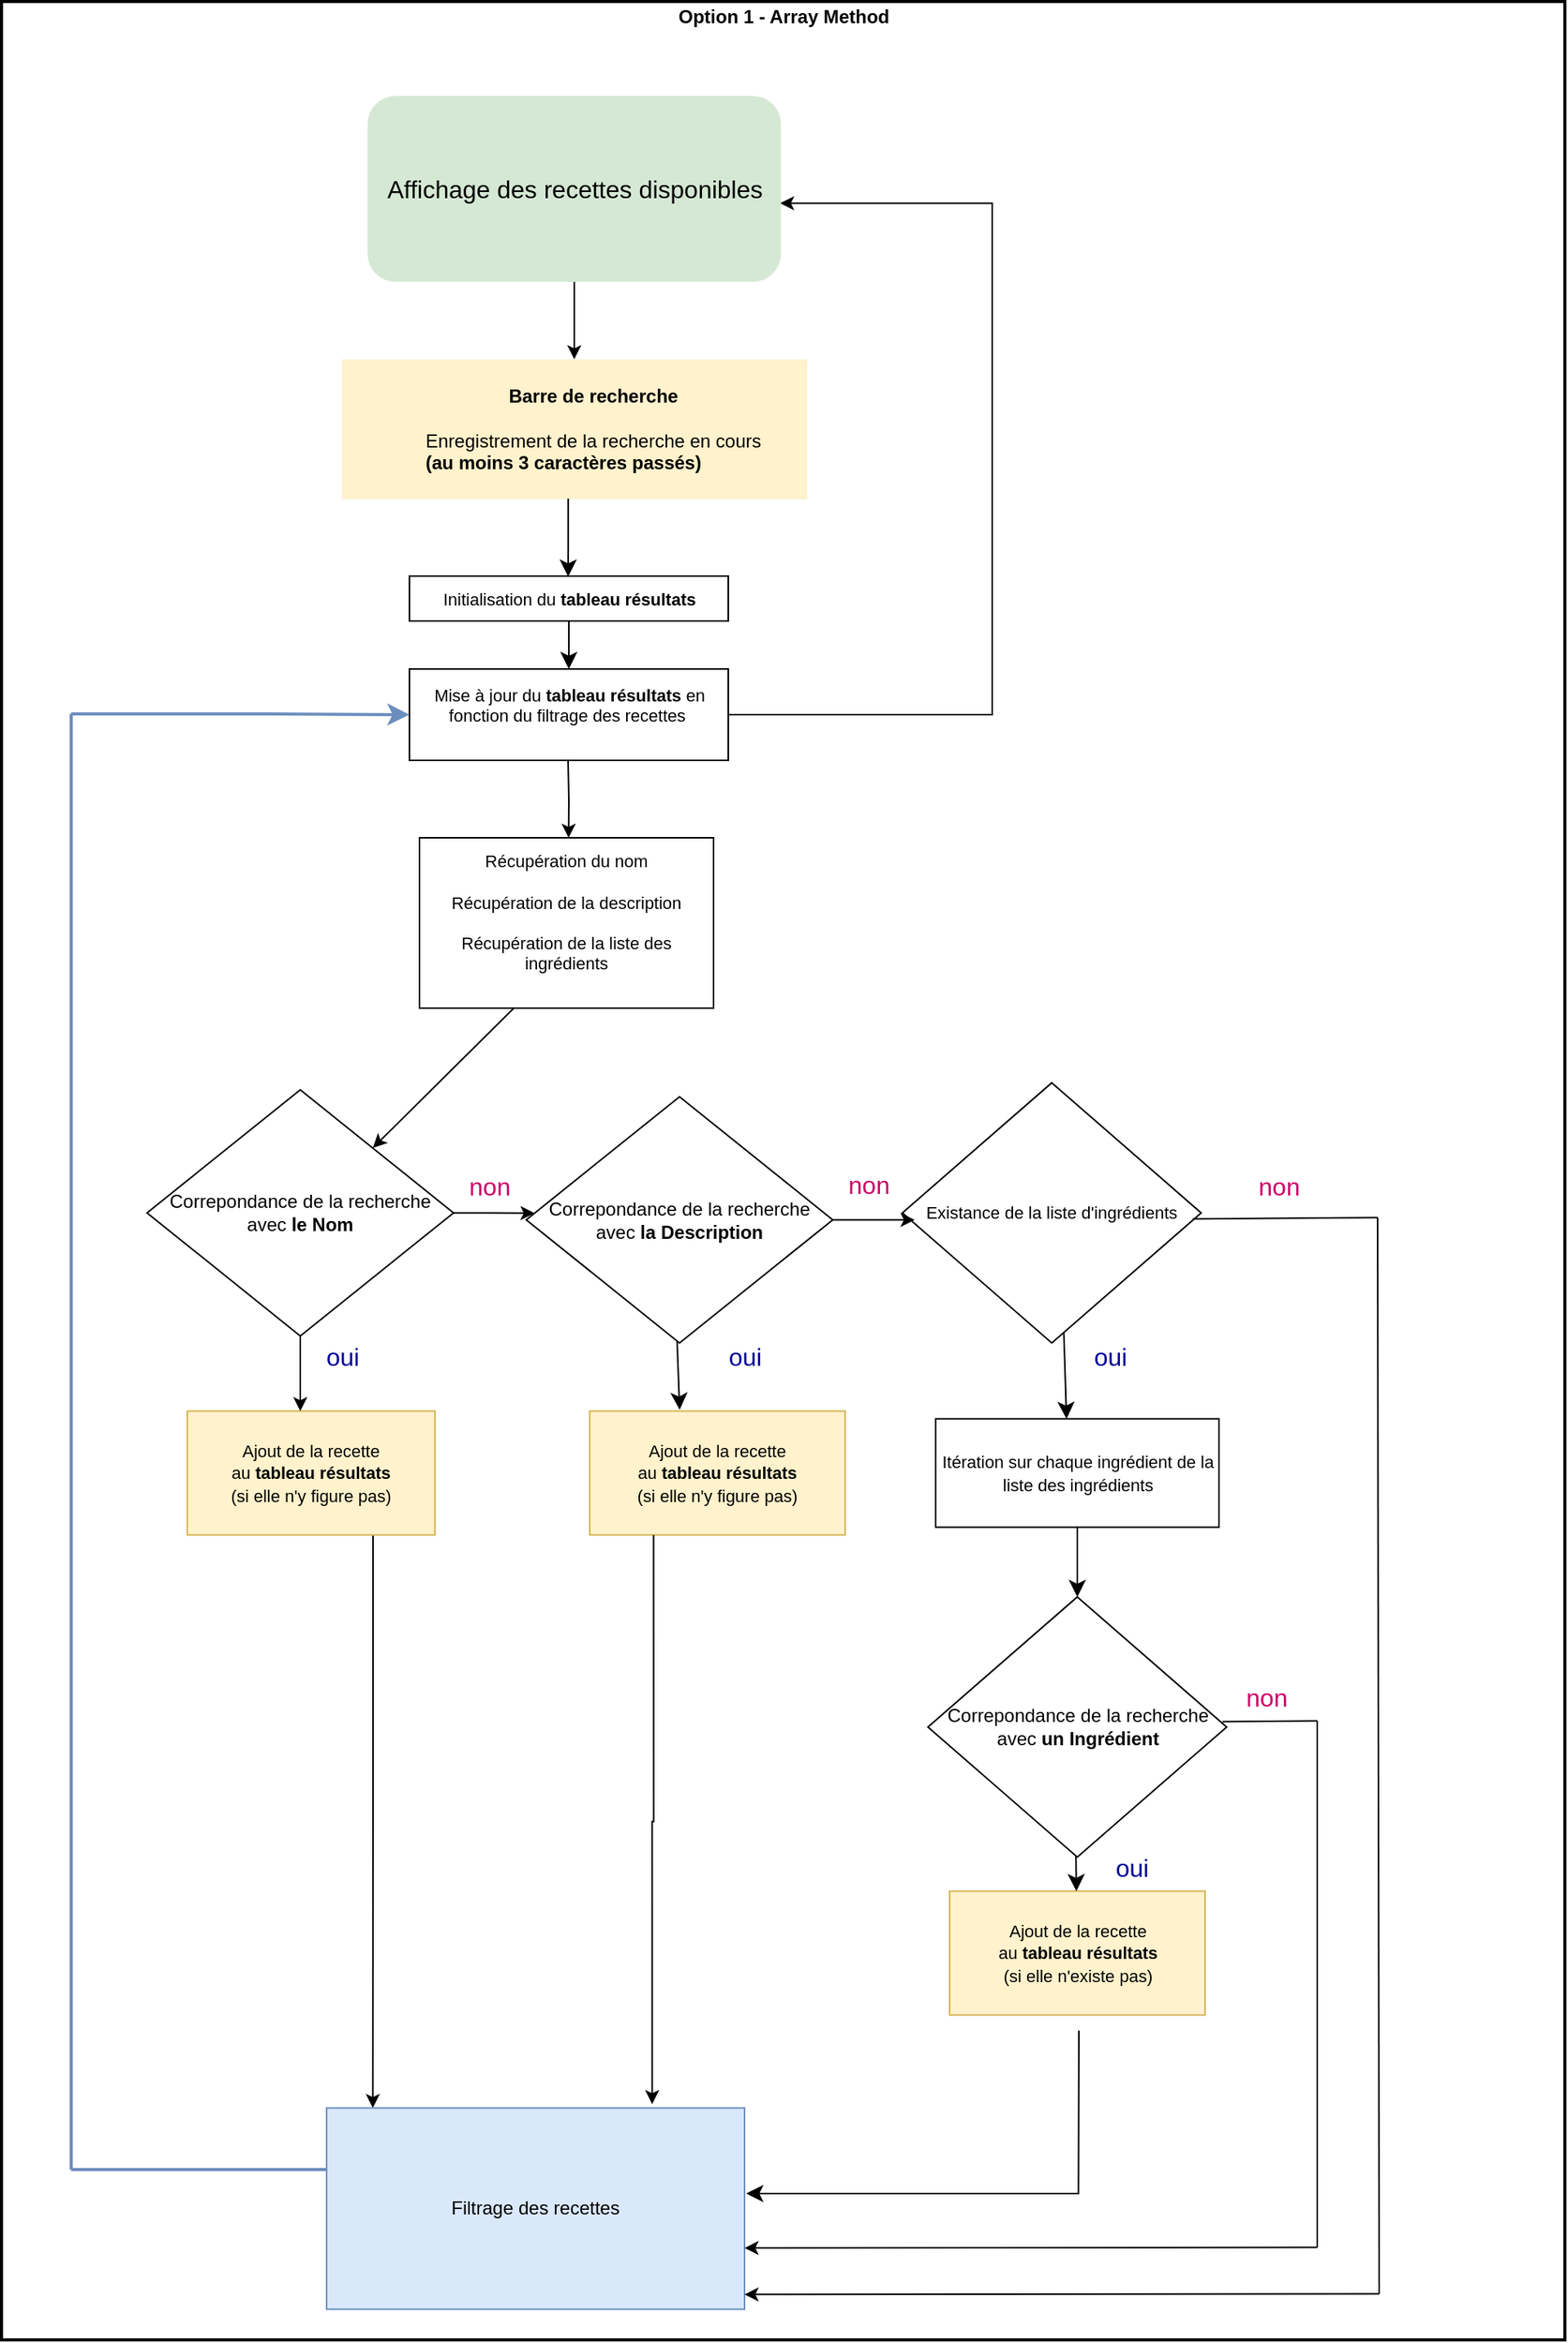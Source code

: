 <mxfile version="24.7.14">
  <diagram name="Page-1" id="KmGVy_kBPqpLW0AQKFqx">
    <mxGraphModel dx="2855" dy="1671" grid="1" gridSize="10" guides="1" tooltips="1" connect="1" arrows="1" fold="1" page="1" pageScale="1" pageWidth="1169" pageHeight="827" math="0" shadow="0">
      <root>
        <mxCell id="0" />
        <mxCell id="1" parent="0" />
        <mxCell id="O-lyJpqK40S3YLU1jmWo-1" value="Option 1 - Array Method" style="swimlane;html=1;startSize=20;horizontal=1;containerType=tree;glass=0;swimlaneLine=0;rounded=0;strokeColor=default;strokeWidth=2;" parent="1" vertex="1">
          <mxGeometry x="-1000" y="-740" width="1010" height="1510" as="geometry" />
        </mxCell>
        <UserObject label="&lt;div align=&quot;center&quot;&gt;Barre de recherche&lt;/div&gt;&lt;div&gt;&lt;br&gt;&lt;/div&gt;&lt;div&gt;&lt;span style=&quot;font-weight: normal;&quot;&gt;Enregistrement de la recherche en cours&lt;/span&gt;&lt;br&gt;&lt;/div&gt;(au moins 3 caractères passés)" name="" position="" location="" email="" id="O-lyJpqK40S3YLU1jmWo-2">
          <mxCell style="label;whiteSpace=wrap;html=1;rounded=0;glass=0;treeMoving=1;treeFolding=1;fillColor=#fff2cc;strokeColor=#d6b656;strokeWidth=0;" parent="O-lyJpqK40S3YLU1jmWo-1" vertex="1">
            <mxGeometry x="220" y="231" width="300" height="90" as="geometry" />
          </mxCell>
        </UserObject>
        <mxCell id="O-lyJpqK40S3YLU1jmWo-4" value="&lt;div style=&quot;font-size: 11px;&quot;&gt;&lt;font style=&quot;font-size: 11px;&quot;&gt;Récupération du nom&lt;/font&gt;&lt;/div&gt;&lt;div style=&quot;font-size: 11px;&quot;&gt;&lt;font style=&quot;font-size: 11px;&quot;&gt;&lt;br&gt;&lt;/font&gt;&lt;/div&gt;&lt;div style=&quot;font-size: 11px;&quot;&gt;&lt;font style=&quot;font-size: 11px;&quot;&gt;Récupération de la description&lt;/font&gt;&lt;/div&gt;&lt;div style=&quot;font-size: 11px;&quot;&gt;&lt;font style=&quot;font-size: 11px;&quot;&gt;&lt;br&gt;&lt;/font&gt;&lt;/div&gt;&lt;div style=&quot;font-size: 11px;&quot;&gt;&lt;font style=&quot;font-size: 11px;&quot;&gt;Récupération de la liste des ingrédients&lt;/font&gt;&lt;/div&gt;&lt;div style=&quot;font-size: 11px;&quot;&gt;&lt;font style=&quot;font-size: 11px;&quot;&gt;&lt;br&gt;&lt;/font&gt;&lt;/div&gt;" style="rounded=0;whiteSpace=wrap;html=1;" parent="O-lyJpqK40S3YLU1jmWo-1" vertex="1">
          <mxGeometry x="270" y="540" width="190" height="110" as="geometry" />
        </mxCell>
        <mxCell id="-RLxROrZtWnF0igENEq9-5" style="edgeStyle=orthogonalEdgeStyle;rounded=0;orthogonalLoop=1;jettySize=auto;html=1;entryX=0.998;entryY=0.577;entryDx=0;entryDy=0;entryPerimeter=0;" edge="1" parent="O-lyJpqK40S3YLU1jmWo-1" source="O-lyJpqK40S3YLU1jmWo-14" target="eEkAvyaPnaVwtxJP-sON-17">
          <mxGeometry relative="1" as="geometry">
            <mxPoint x="530" y="110" as="targetPoint" />
            <Array as="points">
              <mxPoint x="640" y="461" />
              <mxPoint x="640" y="130" />
            </Array>
          </mxGeometry>
        </mxCell>
        <mxCell id="O-lyJpqK40S3YLU1jmWo-14" value="&lt;div style=&quot;font-size: 11px;&quot;&gt;&lt;font style=&quot;font-size: 11px;&quot;&gt;Mise à jour du &lt;b&gt;tableau résultats&lt;/b&gt; en fonction du filtrage des recettes&amp;nbsp;&lt;/font&gt;&lt;/div&gt;&lt;div style=&quot;font-size: 11px;&quot;&gt;&lt;font style=&quot;font-size: 11px;&quot;&gt;&lt;br&gt;&lt;/font&gt;&lt;/div&gt;" style="rounded=0;whiteSpace=wrap;html=1;" parent="O-lyJpqK40S3YLU1jmWo-1" vertex="1">
          <mxGeometry x="263.5" y="431" width="206" height="59" as="geometry" />
        </mxCell>
        <mxCell id="eEkAvyaPnaVwtxJP-sON-10" style="edgeStyle=orthogonalEdgeStyle;rounded=0;orthogonalLoop=1;jettySize=auto;html=1;exitX=0.75;exitY=1;exitDx=0;exitDy=0;strokeColor=default;" parent="O-lyJpqK40S3YLU1jmWo-1" source="O-lyJpqK40S3YLU1jmWo-15" edge="1">
          <mxGeometry relative="1" as="geometry">
            <mxPoint x="239.857" y="1360.22" as="targetPoint" />
          </mxGeometry>
        </mxCell>
        <mxCell id="O-lyJpqK40S3YLU1jmWo-15" value="&lt;div&gt;&lt;font style=&quot;font-size: 11px;&quot;&gt;Ajout de la recette &lt;br&gt;&lt;/font&gt;&lt;/div&gt;&lt;div&gt;&lt;font style=&quot;font-size: 11px;&quot;&gt;au &lt;b&gt;tableau résultats&lt;/b&gt;&lt;/font&gt;&lt;/div&gt;&lt;div&gt;&lt;font style=&quot;font-size: 11px;&quot;&gt;(si elle n&#39;y figure pas)&lt;b&gt;&lt;br&gt;&lt;/b&gt;&lt;/font&gt;&lt;/div&gt;" style="rounded=0;whiteSpace=wrap;html=1;fillColor=#fff2cc;strokeColor=#d6b656;" parent="O-lyJpqK40S3YLU1jmWo-1" vertex="1">
          <mxGeometry x="120" y="910.22" width="160" height="80" as="geometry" />
        </mxCell>
        <mxCell id="O-lyJpqK40S3YLU1jmWo-16" style="edgeStyle=none;curved=1;rounded=0;orthogonalLoop=1;jettySize=auto;html=1;exitX=0.5;exitY=1;exitDx=0;exitDy=0;entryX=0.5;entryY=0;entryDx=0;entryDy=0;fontSize=12;startSize=8;endSize=8;strokeColor=default;" parent="O-lyJpqK40S3YLU1jmWo-1" source="O-lyJpqK40S3YLU1jmWo-17" target="O-lyJpqK40S3YLU1jmWo-14" edge="1">
          <mxGeometry relative="1" as="geometry" />
        </mxCell>
        <mxCell id="O-lyJpqK40S3YLU1jmWo-17" value="&lt;font style=&quot;font-size: 11px;&quot;&gt;Initialisation du &lt;b&gt;tableau résultats&lt;/b&gt;&lt;/font&gt;" style="rounded=0;whiteSpace=wrap;html=1;" parent="O-lyJpqK40S3YLU1jmWo-1" vertex="1">
          <mxGeometry x="263.5" y="371" width="206" height="29" as="geometry" />
        </mxCell>
        <mxCell id="O-lyJpqK40S3YLU1jmWo-18" style="edgeStyle=none;curved=1;rounded=0;orthogonalLoop=1;jettySize=auto;html=1;exitX=0.516;exitY=1.008;exitDx=0;exitDy=0;fontSize=12;startSize=8;endSize=8;exitPerimeter=0;entryX=0.52;entryY=0.002;entryDx=0;entryDy=0;entryPerimeter=0;" parent="O-lyJpqK40S3YLU1jmWo-1" edge="1">
          <mxGeometry relative="1" as="geometry">
            <mxPoint x="366.11" y="321" as="sourcePoint" />
            <mxPoint x="366.07" y="371.338" as="targetPoint" />
          </mxGeometry>
        </mxCell>
        <mxCell id="O-lyJpqK40S3YLU1jmWo-19" value="&lt;div&gt;&lt;font style=&quot;font-size: 11px;&quot;&gt;Ajout de la recette &lt;br&gt;&lt;/font&gt;&lt;/div&gt;&lt;div&gt;&lt;font style=&quot;font-size: 11px;&quot;&gt;au &lt;b&gt;tableau résultats&lt;/b&gt;&lt;/font&gt;&lt;/div&gt;&lt;div&gt;&lt;font style=&quot;font-size: 11px;&quot;&gt;(si elle n&#39;y figure pas)&lt;b&gt;&lt;br&gt;&lt;/b&gt;&lt;/font&gt;&lt;/div&gt;" style="rounded=0;whiteSpace=wrap;html=1;fillColor=#fff2cc;strokeColor=#d6b656;" parent="O-lyJpqK40S3YLU1jmWo-1" vertex="1">
          <mxGeometry x="380" y="910.22" width="165" height="80" as="geometry" />
        </mxCell>
        <mxCell id="O-lyJpqK40S3YLU1jmWo-20" style="edgeStyle=none;curved=1;rounded=0;orthogonalLoop=1;jettySize=auto;html=1;entryX=0.352;entryY=-0.011;entryDx=0;entryDy=0;entryPerimeter=0;fontSize=12;startSize=8;endSize=8;" parent="O-lyJpqK40S3YLU1jmWo-1" target="O-lyJpqK40S3YLU1jmWo-19" edge="1">
          <mxGeometry relative="1" as="geometry">
            <mxPoint x="435.372" y="836.5" as="sourcePoint" />
            <mxPoint x="440.63" y="915.22" as="targetPoint" />
          </mxGeometry>
        </mxCell>
        <mxCell id="O-lyJpqK40S3YLU1jmWo-23" value="Filtrage des recettes" style="rounded=0;whiteSpace=wrap;html=1;fillColor=#dae8fc;strokeColor=#6c8ebf;" parent="O-lyJpqK40S3YLU1jmWo-1" vertex="1">
          <mxGeometry x="210" y="1360.22" width="270" height="130" as="geometry" />
        </mxCell>
        <mxCell id="O-lyJpqK40S3YLU1jmWo-25" value="&lt;font color=&quot;#000099&quot;&gt;oui&lt;/font&gt;" style="text;html=1;align=center;verticalAlign=middle;resizable=0;points=[];autosize=1;strokeColor=none;fillColor=none;fontSize=16;" parent="O-lyJpqK40S3YLU1jmWo-1" vertex="1">
          <mxGeometry x="200" y="860.22" width="40" height="30" as="geometry" />
        </mxCell>
        <mxCell id="O-lyJpqK40S3YLU1jmWo-26" value="&lt;font color=&quot;#000099&quot;&gt;oui&lt;/font&gt;" style="text;html=1;align=center;verticalAlign=middle;resizable=0;points=[];autosize=1;strokeColor=none;fillColor=none;fontSize=16;" parent="O-lyJpqK40S3YLU1jmWo-1" vertex="1">
          <mxGeometry x="460" y="860.22" width="40" height="30" as="geometry" />
        </mxCell>
        <mxCell id="O-lyJpqK40S3YLU1jmWo-27" value="&lt;font color=&quot;#cc0066&quot;&gt;non&lt;/font&gt;" style="text;html=1;align=center;verticalAlign=middle;resizable=0;points=[];autosize=1;strokeColor=none;fillColor=none;fontSize=16;" parent="O-lyJpqK40S3YLU1jmWo-1" vertex="1">
          <mxGeometry x="290" y="750.22" width="50" height="30" as="geometry" />
        </mxCell>
        <mxCell id="O-lyJpqK40S3YLU1jmWo-28" value="&lt;font color=&quot;#cc0066&quot;&gt;non&lt;/font&gt;" style="text;html=1;align=center;verticalAlign=middle;resizable=0;points=[];autosize=1;strokeColor=none;fillColor=none;fontSize=16;" parent="O-lyJpqK40S3YLU1jmWo-1" vertex="1">
          <mxGeometry x="535" y="749.22" width="50" height="30" as="geometry" />
        </mxCell>
        <mxCell id="O-lyJpqK40S3YLU1jmWo-29" value="&lt;div&gt;&lt;font style=&quot;font-size: 11px;&quot;&gt;Ajout de la recette &lt;br&gt;&lt;/font&gt;&lt;/div&gt;&lt;div&gt;&lt;font style=&quot;font-size: 11px;&quot;&gt;au &lt;b&gt;tableau résultats&lt;/b&gt;&lt;/font&gt;&lt;/div&gt;&lt;div&gt;&lt;font style=&quot;font-size: 11px;&quot;&gt;(si elle n&#39;existe pas)&lt;b&gt;&lt;br&gt;&lt;/b&gt;&lt;/font&gt;&lt;/div&gt;" style="rounded=0;whiteSpace=wrap;html=1;fillColor=#fff2cc;strokeColor=#d6b656;" parent="O-lyJpqK40S3YLU1jmWo-1" vertex="1">
          <mxGeometry x="612.5" y="1220.22" width="165" height="80" as="geometry" />
        </mxCell>
        <mxCell id="O-lyJpqK40S3YLU1jmWo-30" style="edgeStyle=none;curved=1;rounded=0;orthogonalLoop=1;jettySize=auto;html=1;fontSize=12;startSize=8;endSize=8;strokeColor=default;" parent="O-lyJpqK40S3YLU1jmWo-1" source="O-lyJpqK40S3YLU1jmWo-31" edge="1">
          <mxGeometry relative="1" as="geometry">
            <mxPoint x="695" y="1030.22" as="targetPoint" />
          </mxGeometry>
        </mxCell>
        <mxCell id="O-lyJpqK40S3YLU1jmWo-31" value="&lt;font style=&quot;font-size: 11px;&quot;&gt;Itération sur chaque ingrédient de la liste des ingrédients &lt;/font&gt;" style="rounded=0;whiteSpace=wrap;html=1;" parent="O-lyJpqK40S3YLU1jmWo-1" vertex="1">
          <mxGeometry x="603.5" y="915.22" width="183" height="70" as="geometry" />
        </mxCell>
        <mxCell id="O-lyJpqK40S3YLU1jmWo-32" style="edgeStyle=none;curved=1;rounded=0;orthogonalLoop=1;jettySize=auto;html=1;entryX=0.462;entryY=0;entryDx=0;entryDy=0;entryPerimeter=0;fontSize=12;startSize=8;endSize=8;strokeColor=default;" parent="O-lyJpqK40S3YLU1jmWo-1" target="O-lyJpqK40S3YLU1jmWo-31" edge="1">
          <mxGeometry relative="1" as="geometry">
            <mxPoint x="686" y="851.22" as="sourcePoint" />
          </mxGeometry>
        </mxCell>
        <mxCell id="O-lyJpqK40S3YLU1jmWo-33" value="&lt;font color=&quot;#cc0066&quot;&gt;non&lt;/font&gt;" style="text;html=1;align=center;verticalAlign=middle;resizable=0;points=[];autosize=1;strokeColor=none;fillColor=none;fontSize=16;" parent="O-lyJpqK40S3YLU1jmWo-1" vertex="1">
          <mxGeometry x="800" y="750.22" width="50" height="30" as="geometry" />
        </mxCell>
        <mxCell id="O-lyJpqK40S3YLU1jmWo-34" value="&lt;font color=&quot;#000099&quot;&gt;oui&lt;/font&gt;" style="text;html=1;align=center;verticalAlign=middle;resizable=0;points=[];autosize=1;strokeColor=none;fillColor=none;fontSize=16;" parent="O-lyJpqK40S3YLU1jmWo-1" vertex="1">
          <mxGeometry x="696" y="860.22" width="40" height="30" as="geometry" />
        </mxCell>
        <mxCell id="O-lyJpqK40S3YLU1jmWo-35" style="edgeStyle=none;curved=1;rounded=0;orthogonalLoop=1;jettySize=auto;html=1;fontSize=12;startSize=8;endSize=8;strokeColor=default;" parent="O-lyJpqK40S3YLU1jmWo-1" edge="1">
          <mxGeometry relative="1" as="geometry">
            <mxPoint x="694" y="1190.22" as="sourcePoint" />
            <mxPoint x="694.417" y="1220.22" as="targetPoint" />
          </mxGeometry>
        </mxCell>
        <mxCell id="O-lyJpqK40S3YLU1jmWo-37" value="&lt;font color=&quot;#000099&quot;&gt;oui&lt;/font&gt;" style="text;html=1;align=center;verticalAlign=middle;resizable=0;points=[];autosize=1;strokeColor=none;fillColor=none;fontSize=16;" parent="O-lyJpqK40S3YLU1jmWo-1" vertex="1">
          <mxGeometry x="710" y="1190.22" width="40" height="30" as="geometry" />
        </mxCell>
        <mxCell id="GU38SLLu6r2fL0bZ5HxZ-3" value="&lt;font style=&quot;font-size: 11px;&quot;&gt;Existance de la liste d&#39;ingrédients&lt;/font&gt;" style="rhombus;whiteSpace=wrap;html=1;" parent="O-lyJpqK40S3YLU1jmWo-1" vertex="1">
          <mxGeometry x="582" y="698.22" width="193" height="168" as="geometry" />
        </mxCell>
        <mxCell id="eEkAvyaPnaVwtxJP-sON-5" value="" style="edgeStyle=elbowEdgeStyle;elbow=horizontal;endArrow=classic;html=1;curved=0;rounded=0;endSize=8;startSize=8;entryX=1.004;entryY=0.425;entryDx=0;entryDy=0;strokeColor=default;entryPerimeter=0;" parent="O-lyJpqK40S3YLU1jmWo-1" target="O-lyJpqK40S3YLU1jmWo-23" edge="1">
          <mxGeometry width="50" height="50" relative="1" as="geometry">
            <mxPoint x="696" y="1310.22" as="sourcePoint" />
            <mxPoint x="475.72" y="1417.22" as="targetPoint" />
            <Array as="points">
              <mxPoint x="695.72" y="1352.22" />
            </Array>
          </mxGeometry>
        </mxCell>
        <mxCell id="eEkAvyaPnaVwtxJP-sON-11" style="edgeStyle=orthogonalEdgeStyle;rounded=0;orthogonalLoop=1;jettySize=auto;html=1;exitX=0.25;exitY=1;exitDx=0;exitDy=0;entryX=0.779;entryY=-0.019;entryDx=0;entryDy=0;entryPerimeter=0;strokeColor=default;" parent="O-lyJpqK40S3YLU1jmWo-1" source="O-lyJpqK40S3YLU1jmWo-19" target="O-lyJpqK40S3YLU1jmWo-23" edge="1">
          <mxGeometry relative="1" as="geometry" />
        </mxCell>
        <mxCell id="eEkAvyaPnaVwtxJP-sON-18" style="edgeStyle=orthogonalEdgeStyle;rounded=0;orthogonalLoop=1;jettySize=auto;html=1;" parent="O-lyJpqK40S3YLU1jmWo-1" source="eEkAvyaPnaVwtxJP-sON-17" target="O-lyJpqK40S3YLU1jmWo-2" edge="1">
          <mxGeometry relative="1" as="geometry" />
        </mxCell>
        <mxCell id="eEkAvyaPnaVwtxJP-sON-17" value="&lt;font style=&quot;font-size: 16px;&quot;&gt;Affichage des recettes disponibles&lt;/font&gt;" style="rounded=1;whiteSpace=wrap;html=1;fillColor=#d5e8d4;strokeColor=none;" parent="O-lyJpqK40S3YLU1jmWo-1" vertex="1">
          <mxGeometry x="236.5" y="61" width="267" height="120" as="geometry" />
        </mxCell>
        <mxCell id="eEkAvyaPnaVwtxJP-sON-21" value="" style="edgeStyle=segmentEdgeStyle;endArrow=classic;html=1;curved=0;rounded=0;endSize=8;startSize=8;strokeWidth=2;fillColor=#dae8fc;strokeColor=#6c8ebf;entryX=0;entryY=0.5;entryDx=0;entryDy=0;" parent="O-lyJpqK40S3YLU1jmWo-1" target="O-lyJpqK40S3YLU1jmWo-14" edge="1">
          <mxGeometry width="50" height="50" relative="1" as="geometry">
            <mxPoint x="45" y="460" as="sourcePoint" />
            <mxPoint x="170" y="430" as="targetPoint" />
            <Array as="points">
              <mxPoint x="170" y="460" />
            </Array>
          </mxGeometry>
        </mxCell>
        <mxCell id="eEkAvyaPnaVwtxJP-sON-22" value="" style="line;strokeWidth=2;direction=south;html=1;perimeter=backbonePerimeter;points=[];outlineConnect=0;fillColor=#dae8fc;strokeColor=#6c8ebf;" parent="O-lyJpqK40S3YLU1jmWo-1" vertex="1">
          <mxGeometry x="40" y="460" width="10" height="940" as="geometry" />
        </mxCell>
        <mxCell id="eEkAvyaPnaVwtxJP-sON-24" value="" style="line;strokeWidth=2;html=1;fillColor=#dae8fc;strokeColor=#6c8ebf;" parent="O-lyJpqK40S3YLU1jmWo-1" vertex="1">
          <mxGeometry x="45" y="1390" width="165" height="20" as="geometry" />
        </mxCell>
        <mxCell id="eEkAvyaPnaVwtxJP-sON-32" value="" style="endArrow=classic;html=1;rounded=0;entryX=0.996;entryY=0.811;entryDx=0;entryDy=0;entryPerimeter=0;" parent="O-lyJpqK40S3YLU1jmWo-1" edge="1">
          <mxGeometry width="50" height="50" relative="1" as="geometry">
            <mxPoint x="890" y="1480.22" as="sourcePoint" />
            <mxPoint x="480.0" y="1480.65" as="targetPoint" />
          </mxGeometry>
        </mxCell>
        <mxCell id="eEkAvyaPnaVwtxJP-sON-34" value="" style="endArrow=none;html=1;rounded=0;" parent="O-lyJpqK40S3YLU1jmWo-1" edge="1">
          <mxGeometry width="50" height="50" relative="1" as="geometry">
            <mxPoint x="890" y="1480.22" as="sourcePoint" />
            <mxPoint x="889" y="785.22" as="targetPoint" />
          </mxGeometry>
        </mxCell>
        <mxCell id="eEkAvyaPnaVwtxJP-sON-35" value="" style="endArrow=none;html=1;rounded=0;exitX=0.972;exitY=0.523;exitDx=0;exitDy=0;exitPerimeter=0;" parent="O-lyJpqK40S3YLU1jmWo-1" source="GU38SLLu6r2fL0bZ5HxZ-3" edge="1">
          <mxGeometry width="50" height="50" relative="1" as="geometry">
            <mxPoint x="780" y="785.22" as="sourcePoint" />
            <mxPoint x="889" y="785.22" as="targetPoint" />
          </mxGeometry>
        </mxCell>
        <mxCell id="eEkAvyaPnaVwtxJP-sON-38" value="Correpondance de la recherche avec&lt;b&gt; la Description&lt;/b&gt;" style="rhombus;whiteSpace=wrap;html=1;" parent="O-lyJpqK40S3YLU1jmWo-1" vertex="1">
          <mxGeometry x="339" y="707.22" width="198" height="159" as="geometry" />
        </mxCell>
        <mxCell id="eEkAvyaPnaVwtxJP-sON-39" style="edgeStyle=orthogonalEdgeStyle;rounded=0;orthogonalLoop=1;jettySize=auto;html=1;entryX=0.041;entryY=0.527;entryDx=0;entryDy=0;entryPerimeter=0;" parent="O-lyJpqK40S3YLU1jmWo-1" source="eEkAvyaPnaVwtxJP-sON-38" target="GU38SLLu6r2fL0bZ5HxZ-3" edge="1">
          <mxGeometry relative="1" as="geometry" />
        </mxCell>
        <mxCell id="eEkAvyaPnaVwtxJP-sON-55" style="edgeStyle=orthogonalEdgeStyle;rounded=0;orthogonalLoop=1;jettySize=auto;html=1;" parent="O-lyJpqK40S3YLU1jmWo-1" source="eEkAvyaPnaVwtxJP-sON-40" edge="1">
          <mxGeometry relative="1" as="geometry">
            <mxPoint x="193" y="910.22" as="targetPoint" />
          </mxGeometry>
        </mxCell>
        <mxCell id="eEkAvyaPnaVwtxJP-sON-40" value="Correpondance de la recherche avec&lt;b&gt; le Nom&lt;br&gt;&lt;/b&gt;" style="rhombus;whiteSpace=wrap;html=1;" parent="O-lyJpqK40S3YLU1jmWo-1" vertex="1">
          <mxGeometry x="94" y="702.72" width="198" height="159" as="geometry" />
        </mxCell>
        <mxCell id="eEkAvyaPnaVwtxJP-sON-48" value="" style="endArrow=classic;html=1;rounded=0;exitX=0.313;exitY=0.998;exitDx=0;exitDy=0;exitPerimeter=0;entryX=0.737;entryY=0.236;entryDx=0;entryDy=0;entryPerimeter=0;" parent="O-lyJpqK40S3YLU1jmWo-1" target="eEkAvyaPnaVwtxJP-sON-40" edge="1">
          <mxGeometry width="50" height="50" relative="1" as="geometry">
            <mxPoint x="330.97" y="650" as="sourcePoint" />
            <mxPoint x="321.5" y="690.22" as="targetPoint" />
          </mxGeometry>
        </mxCell>
        <mxCell id="eEkAvyaPnaVwtxJP-sON-58" style="edgeStyle=orthogonalEdgeStyle;rounded=0;orthogonalLoop=1;jettySize=auto;html=1;entryX=0.027;entryY=0.473;entryDx=0;entryDy=0;entryPerimeter=0;" parent="O-lyJpqK40S3YLU1jmWo-1" source="eEkAvyaPnaVwtxJP-sON-40" target="eEkAvyaPnaVwtxJP-sON-38" edge="1">
          <mxGeometry relative="1" as="geometry" />
        </mxCell>
        <mxCell id="eEkAvyaPnaVwtxJP-sON-59" value="" style="endArrow=classic;html=1;rounded=0;entryX=0.996;entryY=0.811;entryDx=0;entryDy=0;entryPerimeter=0;" parent="O-lyJpqK40S3YLU1jmWo-1" edge="1">
          <mxGeometry width="50" height="50" relative="1" as="geometry">
            <mxPoint x="850" y="1450.22" as="sourcePoint" />
            <mxPoint x="480.0" y="1450.65" as="targetPoint" />
          </mxGeometry>
        </mxCell>
        <mxCell id="eEkAvyaPnaVwtxJP-sON-60" value="" style="endArrow=none;html=1;rounded=0;exitX=0.986;exitY=0.479;exitDx=0;exitDy=0;exitPerimeter=0;" parent="O-lyJpqK40S3YLU1jmWo-1" source="eEkAvyaPnaVwtxJP-sON-62" edge="1">
          <mxGeometry width="50" height="50" relative="1" as="geometry">
            <mxPoint x="791.5" y="1110.22" as="sourcePoint" />
            <mxPoint x="850" y="1110.22" as="targetPoint" />
          </mxGeometry>
        </mxCell>
        <mxCell id="eEkAvyaPnaVwtxJP-sON-61" value="" style="endArrow=none;html=1;rounded=0;" parent="O-lyJpqK40S3YLU1jmWo-1" edge="1">
          <mxGeometry width="50" height="50" relative="1" as="geometry">
            <mxPoint x="850" y="1450.22" as="sourcePoint" />
            <mxPoint x="850" y="1110.22" as="targetPoint" />
          </mxGeometry>
        </mxCell>
        <mxCell id="eEkAvyaPnaVwtxJP-sON-62" value="Correpondance de la recherche avec &lt;b&gt;un Ingrédient&lt;/b&gt;" style="rhombus;whiteSpace=wrap;html=1;" parent="O-lyJpqK40S3YLU1jmWo-1" vertex="1">
          <mxGeometry x="598.5" y="1030.22" width="193" height="168" as="geometry" />
        </mxCell>
        <mxCell id="eEkAvyaPnaVwtxJP-sON-63" value="&lt;font color=&quot;#cc0066&quot;&gt;non&lt;/font&gt;" style="text;html=1;align=center;verticalAlign=middle;resizable=0;points=[];autosize=1;strokeColor=none;fillColor=none;fontSize=16;" parent="O-lyJpqK40S3YLU1jmWo-1" vertex="1">
          <mxGeometry x="791.5" y="1080.22" width="50" height="30" as="geometry" />
        </mxCell>
        <mxCell id="-RLxROrZtWnF0igENEq9-3" style="edgeStyle=orthogonalEdgeStyle;rounded=0;orthogonalLoop=1;jettySize=auto;html=1;entryX=0.506;entryY=-0.017;entryDx=0;entryDy=0;entryPerimeter=0;" edge="1" parent="O-lyJpqK40S3YLU1jmWo-1">
          <mxGeometry relative="1" as="geometry">
            <mxPoint x="366" y="490" as="sourcePoint" />
            <mxPoint x="366.33" y="540" as="targetPoint" />
          </mxGeometry>
        </mxCell>
      </root>
    </mxGraphModel>
  </diagram>
</mxfile>
